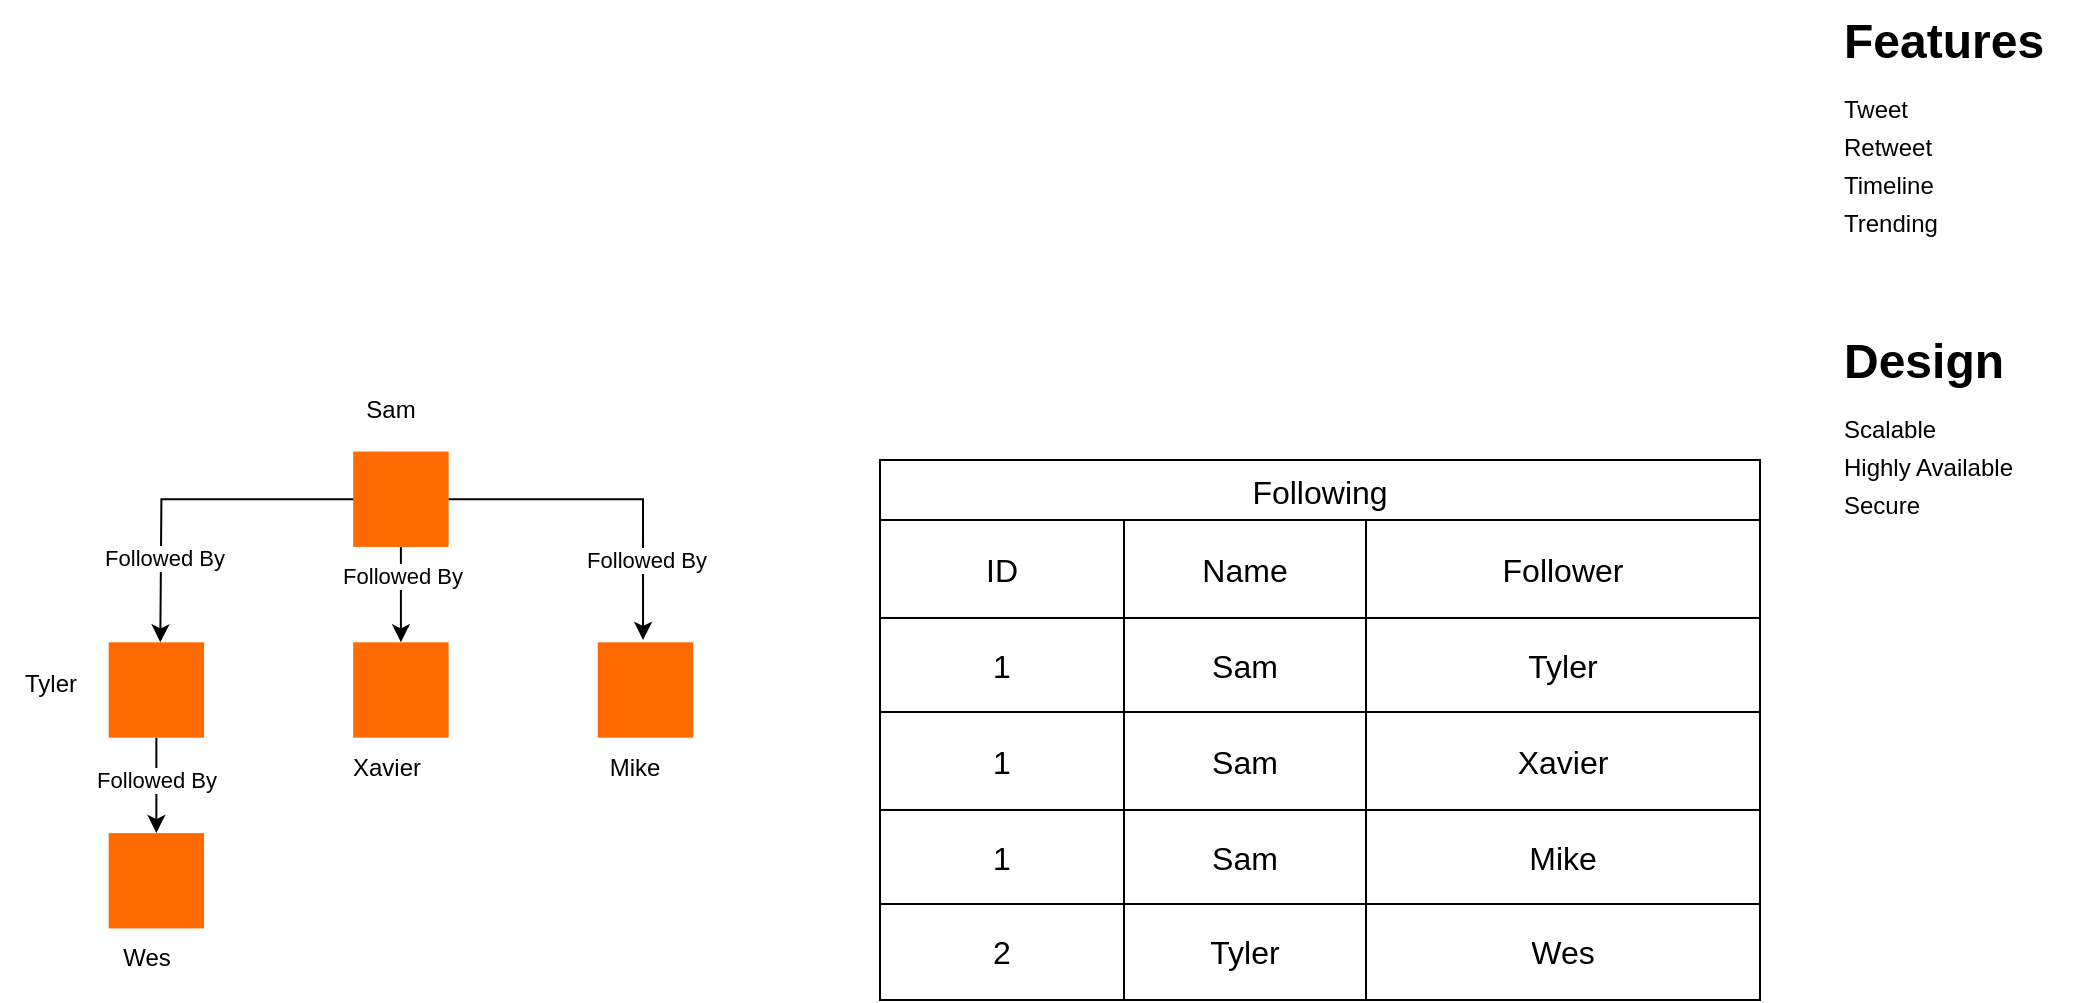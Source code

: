 <mxfile version="26.0.5" pages="2">
  <diagram name="High level DB Design" id="RmGVdxRnfCQR39WrUG9i">
    <mxGraphModel dx="1306" dy="825" grid="1" gridSize="10" guides="1" tooltips="1" connect="1" arrows="1" fold="1" page="1" pageScale="1" pageWidth="1169" pageHeight="827" math="0" shadow="0">
      <root>
        <mxCell id="oiQ0_gqd4U0N1efIKGI4-0" />
        <mxCell id="oiQ0_gqd4U0N1efIKGI4-1" parent="oiQ0_gqd4U0N1efIKGI4-0" />
        <mxCell id="oiQ0_gqd4U0N1efIKGI4-3" value="&lt;h1 style=&quot;margin-top: 0px;&quot;&gt;Features&lt;/h1&gt;&lt;p style=&quot;line-height: 60%;&quot;&gt;Tweet&lt;/p&gt;&lt;p style=&quot;line-height: 60%;&quot;&gt;Retweet&lt;/p&gt;&lt;p style=&quot;line-height: 60%;&quot;&gt;Timeline&lt;/p&gt;&lt;p style=&quot;line-height: 60%;&quot;&gt;Trending&lt;/p&gt;" style="text;html=1;whiteSpace=wrap;overflow=hidden;rounded=0;" vertex="1" parent="oiQ0_gqd4U0N1efIKGI4-1">
          <mxGeometry x="1000" y="80" width="120" height="130" as="geometry" />
        </mxCell>
        <mxCell id="oiQ0_gqd4U0N1efIKGI4-4" value="&lt;h1 style=&quot;margin-top: 0px;&quot;&gt;Design&lt;/h1&gt;&lt;p style=&quot;line-height: 60%;&quot;&gt;Scalable&lt;/p&gt;&lt;p style=&quot;line-height: 60%;&quot;&gt;Highly Available&lt;/p&gt;&lt;p style=&quot;line-height: 60%;&quot;&gt;Secure&lt;/p&gt;" style="text;html=1;whiteSpace=wrap;overflow=hidden;rounded=0;" vertex="1" parent="oiQ0_gqd4U0N1efIKGI4-1">
          <mxGeometry x="1000" y="240" width="120" height="110" as="geometry" />
        </mxCell>
        <mxCell id="dqa7MHS_ln3p2IjRHM0n-13" value="Following" style="shape=table;startSize=30;container=1;collapsible=0;childLayout=tableLayout;strokeColor=default;fontSize=16;" vertex="1" parent="oiQ0_gqd4U0N1efIKGI4-1">
          <mxGeometry x="520" y="310" width="440" height="270" as="geometry" />
        </mxCell>
        <mxCell id="dqa7MHS_ln3p2IjRHM0n-14" value="" style="shape=tableRow;horizontal=0;startSize=0;swimlaneHead=0;swimlaneBody=0;strokeColor=inherit;top=0;left=0;bottom=0;right=0;collapsible=0;dropTarget=0;fillColor=none;points=[[0,0.5],[1,0.5]];portConstraint=eastwest;fontSize=16;" vertex="1" parent="dqa7MHS_ln3p2IjRHM0n-13">
          <mxGeometry y="30" width="440" height="49" as="geometry" />
        </mxCell>
        <mxCell id="dqa7MHS_ln3p2IjRHM0n-15" value="ID" style="shape=partialRectangle;html=1;whiteSpace=wrap;connectable=0;strokeColor=inherit;overflow=hidden;fillColor=none;top=0;left=0;bottom=0;right=0;pointerEvents=1;fontSize=16;" vertex="1" parent="dqa7MHS_ln3p2IjRHM0n-14">
          <mxGeometry width="122" height="49" as="geometry">
            <mxRectangle width="122" height="49" as="alternateBounds" />
          </mxGeometry>
        </mxCell>
        <mxCell id="dqa7MHS_ln3p2IjRHM0n-16" value="Name" style="shape=partialRectangle;html=1;whiteSpace=wrap;connectable=0;strokeColor=inherit;overflow=hidden;fillColor=none;top=0;left=0;bottom=0;right=0;pointerEvents=1;fontSize=16;" vertex="1" parent="dqa7MHS_ln3p2IjRHM0n-14">
          <mxGeometry x="122" width="121" height="49" as="geometry">
            <mxRectangle width="121" height="49" as="alternateBounds" />
          </mxGeometry>
        </mxCell>
        <mxCell id="dqa7MHS_ln3p2IjRHM0n-17" value="Follower" style="shape=partialRectangle;html=1;whiteSpace=wrap;connectable=0;strokeColor=inherit;overflow=hidden;fillColor=none;top=0;left=0;bottom=0;right=0;pointerEvents=1;fontSize=16;" vertex="1" parent="dqa7MHS_ln3p2IjRHM0n-14">
          <mxGeometry x="243" width="197" height="49" as="geometry">
            <mxRectangle width="197" height="49" as="alternateBounds" />
          </mxGeometry>
        </mxCell>
        <mxCell id="dqa7MHS_ln3p2IjRHM0n-18" value="" style="shape=tableRow;horizontal=0;startSize=0;swimlaneHead=0;swimlaneBody=0;strokeColor=inherit;top=0;left=0;bottom=0;right=0;collapsible=0;dropTarget=0;fillColor=none;points=[[0,0.5],[1,0.5]];portConstraint=eastwest;fontSize=16;" vertex="1" parent="dqa7MHS_ln3p2IjRHM0n-13">
          <mxGeometry y="79" width="440" height="47" as="geometry" />
        </mxCell>
        <mxCell id="dqa7MHS_ln3p2IjRHM0n-19" value="1" style="shape=partialRectangle;html=1;whiteSpace=wrap;connectable=0;strokeColor=inherit;overflow=hidden;fillColor=none;top=0;left=0;bottom=0;right=0;pointerEvents=1;fontSize=16;" vertex="1" parent="dqa7MHS_ln3p2IjRHM0n-18">
          <mxGeometry width="122" height="47" as="geometry">
            <mxRectangle width="122" height="47" as="alternateBounds" />
          </mxGeometry>
        </mxCell>
        <mxCell id="dqa7MHS_ln3p2IjRHM0n-20" value="Sam" style="shape=partialRectangle;html=1;whiteSpace=wrap;connectable=0;strokeColor=inherit;overflow=hidden;fillColor=none;top=0;left=0;bottom=0;right=0;pointerEvents=1;fontSize=16;" vertex="1" parent="dqa7MHS_ln3p2IjRHM0n-18">
          <mxGeometry x="122" width="121" height="47" as="geometry">
            <mxRectangle width="121" height="47" as="alternateBounds" />
          </mxGeometry>
        </mxCell>
        <mxCell id="dqa7MHS_ln3p2IjRHM0n-21" value="Tyler" style="shape=partialRectangle;html=1;whiteSpace=wrap;connectable=0;strokeColor=inherit;overflow=hidden;fillColor=none;top=0;left=0;bottom=0;right=0;pointerEvents=1;fontSize=16;" vertex="1" parent="dqa7MHS_ln3p2IjRHM0n-18">
          <mxGeometry x="243" width="197" height="47" as="geometry">
            <mxRectangle width="197" height="47" as="alternateBounds" />
          </mxGeometry>
        </mxCell>
        <mxCell id="dqa7MHS_ln3p2IjRHM0n-22" value="" style="shape=tableRow;horizontal=0;startSize=0;swimlaneHead=0;swimlaneBody=0;strokeColor=inherit;top=0;left=0;bottom=0;right=0;collapsible=0;dropTarget=0;fillColor=none;points=[[0,0.5],[1,0.5]];portConstraint=eastwest;fontSize=16;" vertex="1" parent="dqa7MHS_ln3p2IjRHM0n-13">
          <mxGeometry y="126" width="440" height="49" as="geometry" />
        </mxCell>
        <mxCell id="dqa7MHS_ln3p2IjRHM0n-23" value="1" style="shape=partialRectangle;html=1;whiteSpace=wrap;connectable=0;strokeColor=inherit;overflow=hidden;fillColor=none;top=0;left=0;bottom=0;right=0;pointerEvents=1;fontSize=16;" vertex="1" parent="dqa7MHS_ln3p2IjRHM0n-22">
          <mxGeometry width="122" height="49" as="geometry">
            <mxRectangle width="122" height="49" as="alternateBounds" />
          </mxGeometry>
        </mxCell>
        <mxCell id="dqa7MHS_ln3p2IjRHM0n-24" value="Sam" style="shape=partialRectangle;html=1;whiteSpace=wrap;connectable=0;strokeColor=inherit;overflow=hidden;fillColor=none;top=0;left=0;bottom=0;right=0;pointerEvents=1;fontSize=16;" vertex="1" parent="dqa7MHS_ln3p2IjRHM0n-22">
          <mxGeometry x="122" width="121" height="49" as="geometry">
            <mxRectangle width="121" height="49" as="alternateBounds" />
          </mxGeometry>
        </mxCell>
        <mxCell id="dqa7MHS_ln3p2IjRHM0n-25" value="Xavier" style="shape=partialRectangle;html=1;whiteSpace=wrap;connectable=0;strokeColor=inherit;overflow=hidden;fillColor=none;top=0;left=0;bottom=0;right=0;pointerEvents=1;fontSize=16;" vertex="1" parent="dqa7MHS_ln3p2IjRHM0n-22">
          <mxGeometry x="243" width="197" height="49" as="geometry">
            <mxRectangle width="197" height="49" as="alternateBounds" />
          </mxGeometry>
        </mxCell>
        <mxCell id="dqa7MHS_ln3p2IjRHM0n-26" value="" style="shape=tableRow;horizontal=0;startSize=0;swimlaneHead=0;swimlaneBody=0;strokeColor=inherit;top=0;left=0;bottom=0;right=0;collapsible=0;dropTarget=0;fillColor=none;points=[[0,0.5],[1,0.5]];portConstraint=eastwest;fontSize=16;" vertex="1" parent="dqa7MHS_ln3p2IjRHM0n-13">
          <mxGeometry y="175" width="440" height="47" as="geometry" />
        </mxCell>
        <mxCell id="dqa7MHS_ln3p2IjRHM0n-27" value="1" style="shape=partialRectangle;html=1;whiteSpace=wrap;connectable=0;strokeColor=inherit;overflow=hidden;fillColor=none;top=0;left=0;bottom=0;right=0;pointerEvents=1;fontSize=16;" vertex="1" parent="dqa7MHS_ln3p2IjRHM0n-26">
          <mxGeometry width="122" height="47" as="geometry">
            <mxRectangle width="122" height="47" as="alternateBounds" />
          </mxGeometry>
        </mxCell>
        <mxCell id="dqa7MHS_ln3p2IjRHM0n-28" value="Sam" style="shape=partialRectangle;html=1;whiteSpace=wrap;connectable=0;strokeColor=inherit;overflow=hidden;fillColor=none;top=0;left=0;bottom=0;right=0;pointerEvents=1;fontSize=16;" vertex="1" parent="dqa7MHS_ln3p2IjRHM0n-26">
          <mxGeometry x="122" width="121" height="47" as="geometry">
            <mxRectangle width="121" height="47" as="alternateBounds" />
          </mxGeometry>
        </mxCell>
        <mxCell id="dqa7MHS_ln3p2IjRHM0n-29" value="Mike" style="shape=partialRectangle;html=1;whiteSpace=wrap;connectable=0;strokeColor=inherit;overflow=hidden;fillColor=none;top=0;left=0;bottom=0;right=0;pointerEvents=1;fontSize=16;" vertex="1" parent="dqa7MHS_ln3p2IjRHM0n-26">
          <mxGeometry x="243" width="197" height="47" as="geometry">
            <mxRectangle width="197" height="47" as="alternateBounds" />
          </mxGeometry>
        </mxCell>
        <mxCell id="dqa7MHS_ln3p2IjRHM0n-30" value="" style="shape=tableRow;horizontal=0;startSize=0;swimlaneHead=0;swimlaneBody=0;strokeColor=inherit;top=0;left=0;bottom=0;right=0;collapsible=0;dropTarget=0;fillColor=none;points=[[0,0.5],[1,0.5]];portConstraint=eastwest;fontSize=16;" vertex="1" parent="dqa7MHS_ln3p2IjRHM0n-13">
          <mxGeometry y="222" width="440" height="48" as="geometry" />
        </mxCell>
        <mxCell id="dqa7MHS_ln3p2IjRHM0n-31" value="2" style="shape=partialRectangle;html=1;whiteSpace=wrap;connectable=0;strokeColor=inherit;overflow=hidden;fillColor=none;top=0;left=0;bottom=0;right=0;pointerEvents=1;fontSize=16;" vertex="1" parent="dqa7MHS_ln3p2IjRHM0n-30">
          <mxGeometry width="122" height="48" as="geometry">
            <mxRectangle width="122" height="48" as="alternateBounds" />
          </mxGeometry>
        </mxCell>
        <mxCell id="dqa7MHS_ln3p2IjRHM0n-32" value="Tyler" style="shape=partialRectangle;html=1;whiteSpace=wrap;connectable=0;strokeColor=inherit;overflow=hidden;fillColor=none;top=0;left=0;bottom=0;right=0;pointerEvents=1;fontSize=16;" vertex="1" parent="dqa7MHS_ln3p2IjRHM0n-30">
          <mxGeometry x="122" width="121" height="48" as="geometry">
            <mxRectangle width="121" height="48" as="alternateBounds" />
          </mxGeometry>
        </mxCell>
        <mxCell id="dqa7MHS_ln3p2IjRHM0n-33" value="Wes" style="shape=partialRectangle;html=1;whiteSpace=wrap;connectable=0;strokeColor=inherit;overflow=hidden;fillColor=none;top=0;left=0;bottom=0;right=0;pointerEvents=1;fontSize=16;" vertex="1" parent="dqa7MHS_ln3p2IjRHM0n-30">
          <mxGeometry x="243" width="197" height="48" as="geometry">
            <mxRectangle width="197" height="48" as="alternateBounds" />
          </mxGeometry>
        </mxCell>
        <mxCell id="fmIo-7R_m_jIhWbW799s-0" value="" style="group" vertex="1" connectable="0" parent="oiQ0_gqd4U0N1efIKGI4-1">
          <mxGeometry x="80" y="270" width="360" height="310" as="geometry" />
        </mxCell>
        <mxCell id="oiQ0_gqd4U0N1efIKGI4-14" value="" style="edgeStyle=orthogonalEdgeStyle;rounded=0;orthogonalLoop=1;jettySize=auto;html=1;" edge="1" parent="fmIo-7R_m_jIhWbW799s-0" source="oiQ0_gqd4U0N1efIKGI4-16" target="oiQ0_gqd4U0N1efIKGI4-22">
          <mxGeometry relative="1" as="geometry" />
        </mxCell>
        <mxCell id="oiQ0_gqd4U0N1efIKGI4-15" value="Followed By" style="edgeLabel;html=1;align=center;verticalAlign=middle;resizable=0;points=[];" vertex="1" connectable="0" parent="oiQ0_gqd4U0N1efIKGI4-14">
          <mxGeometry x="-0.4" relative="1" as="geometry">
            <mxPoint as="offset" />
          </mxGeometry>
        </mxCell>
        <mxCell id="oiQ0_gqd4U0N1efIKGI4-16" value="" style="points=[];aspect=fixed;html=1;align=center;shadow=0;dashed=0;fillColor=#FF6A00;strokeColor=none;shape=mxgraph.alibaba_cloud.user;" vertex="1" parent="fmIo-7R_m_jIhWbW799s-0">
          <mxGeometry x="176.604" y="35.769" width="47.692" height="47.692" as="geometry" />
        </mxCell>
        <mxCell id="oiQ0_gqd4U0N1efIKGI4-17" value="" style="points=[];aspect=fixed;html=1;align=center;shadow=0;dashed=0;fillColor=#FF6A00;strokeColor=none;shape=mxgraph.alibaba_cloud.user;" vertex="1" parent="fmIo-7R_m_jIhWbW799s-0">
          <mxGeometry x="298.868" y="131.154" width="47.692" height="47.692" as="geometry" />
        </mxCell>
        <mxCell id="oiQ0_gqd4U0N1efIKGI4-18" value="" style="points=[];aspect=fixed;html=1;align=center;shadow=0;dashed=0;fillColor=#FF6A00;strokeColor=none;shape=mxgraph.alibaba_cloud.user;" vertex="1" parent="fmIo-7R_m_jIhWbW799s-0">
          <mxGeometry x="54.34" y="226.538" width="47.692" height="47.692" as="geometry" />
        </mxCell>
        <mxCell id="oiQ0_gqd4U0N1efIKGI4-19" value="" style="edgeStyle=orthogonalEdgeStyle;rounded=0;orthogonalLoop=1;jettySize=auto;html=1;" edge="1" parent="fmIo-7R_m_jIhWbW799s-0" source="oiQ0_gqd4U0N1efIKGI4-21" target="oiQ0_gqd4U0N1efIKGI4-18">
          <mxGeometry relative="1" as="geometry" />
        </mxCell>
        <mxCell id="oiQ0_gqd4U0N1efIKGI4-20" value="Followed By" style="edgeLabel;html=1;align=center;verticalAlign=middle;resizable=0;points=[];" vertex="1" connectable="0" parent="oiQ0_gqd4U0N1efIKGI4-19">
          <mxGeometry x="-0.15" relative="1" as="geometry">
            <mxPoint as="offset" />
          </mxGeometry>
        </mxCell>
        <mxCell id="oiQ0_gqd4U0N1efIKGI4-21" value="" style="points=[];aspect=fixed;html=1;align=center;shadow=0;dashed=0;fillColor=#FF6A00;strokeColor=none;shape=mxgraph.alibaba_cloud.user;" vertex="1" parent="fmIo-7R_m_jIhWbW799s-0">
          <mxGeometry x="54.34" y="131.154" width="47.692" height="47.692" as="geometry" />
        </mxCell>
        <mxCell id="oiQ0_gqd4U0N1efIKGI4-22" value="" style="points=[];aspect=fixed;html=1;align=center;shadow=0;dashed=0;fillColor=#FF6A00;strokeColor=none;shape=mxgraph.alibaba_cloud.user;" vertex="1" parent="fmIo-7R_m_jIhWbW799s-0">
          <mxGeometry x="176.604" y="131.154" width="47.692" height="47.692" as="geometry" />
        </mxCell>
        <mxCell id="oiQ0_gqd4U0N1efIKGI4-23" style="edgeStyle=orthogonalEdgeStyle;rounded=0;orthogonalLoop=1;jettySize=auto;html=1;" edge="1" parent="fmIo-7R_m_jIhWbW799s-0" source="oiQ0_gqd4U0N1efIKGI4-16">
          <mxGeometry relative="1" as="geometry">
            <mxPoint x="80.151" y="131.154" as="targetPoint" />
          </mxGeometry>
        </mxCell>
        <mxCell id="oiQ0_gqd4U0N1efIKGI4-24" value="Followed By" style="edgeLabel;html=1;align=center;verticalAlign=middle;resizable=0;points=[];" vertex="1" connectable="0" parent="oiQ0_gqd4U0N1efIKGI4-23">
          <mxGeometry x="0.341" y="1" relative="1" as="geometry">
            <mxPoint y="13" as="offset" />
          </mxGeometry>
        </mxCell>
        <mxCell id="oiQ0_gqd4U0N1efIKGI4-25" style="edgeStyle=orthogonalEdgeStyle;rounded=0;orthogonalLoop=1;jettySize=auto;html=1;entryX=0.475;entryY=-0.025;entryDx=0;entryDy=0;entryPerimeter=0;" edge="1" parent="fmIo-7R_m_jIhWbW799s-0" source="oiQ0_gqd4U0N1efIKGI4-16" target="oiQ0_gqd4U0N1efIKGI4-17">
          <mxGeometry relative="1" as="geometry" />
        </mxCell>
        <mxCell id="oiQ0_gqd4U0N1efIKGI4-26" value="Followed By" style="edgeLabel;html=1;align=center;verticalAlign=middle;resizable=0;points=[];" vertex="1" connectable="0" parent="oiQ0_gqd4U0N1efIKGI4-25">
          <mxGeometry x="0.438" relative="1" as="geometry">
            <mxPoint x="1" y="7" as="offset" />
          </mxGeometry>
        </mxCell>
        <mxCell id="oiQ0_gqd4U0N1efIKGI4-27" value="Sam" style="text;html=1;align=center;verticalAlign=middle;resizable=0;points=[];autosize=1;strokeColor=none;fillColor=none;" vertex="1" parent="fmIo-7R_m_jIhWbW799s-0">
          <mxGeometry x="169.811" width="50" height="30" as="geometry" />
        </mxCell>
        <mxCell id="oiQ0_gqd4U0N1efIKGI4-28" value="Mike" style="text;html=1;align=center;verticalAlign=middle;resizable=0;points=[];autosize=1;strokeColor=none;fillColor=none;" vertex="1" parent="fmIo-7R_m_jIhWbW799s-0">
          <mxGeometry x="292.075" y="178.846" width="50" height="30" as="geometry" />
        </mxCell>
        <mxCell id="oiQ0_gqd4U0N1efIKGI4-29" value="Xavier" style="text;html=1;align=center;verticalAlign=middle;resizable=0;points=[];autosize=1;strokeColor=none;fillColor=none;" vertex="1" parent="fmIo-7R_m_jIhWbW799s-0">
          <mxGeometry x="163.019" y="178.846" width="60" height="30" as="geometry" />
        </mxCell>
        <mxCell id="oiQ0_gqd4U0N1efIKGI4-30" value="Tyler" style="text;html=1;align=center;verticalAlign=middle;resizable=0;points=[];autosize=1;strokeColor=none;fillColor=none;" vertex="1" parent="fmIo-7R_m_jIhWbW799s-0">
          <mxGeometry y="137.115" width="50" height="30" as="geometry" />
        </mxCell>
        <mxCell id="oiQ0_gqd4U0N1efIKGI4-31" value="Wes" style="text;html=1;align=center;verticalAlign=middle;resizable=0;points=[];autosize=1;strokeColor=none;fillColor=none;" vertex="1" parent="fmIo-7R_m_jIhWbW799s-0">
          <mxGeometry x="47.547" y="274.231" width="50" height="30" as="geometry" />
        </mxCell>
      </root>
    </mxGraphModel>
  </diagram>
  <diagram name="Architecture" id="ZX72CxPNihqaZrLFioal">
    <mxGraphModel dx="1306" dy="825" grid="1" gridSize="10" guides="1" tooltips="1" connect="1" arrows="1" fold="1" page="1" pageScale="1" pageWidth="1169" pageHeight="827" math="0" shadow="0">
      <root>
        <mxCell id="0" />
        <mxCell id="1" parent="0" />
        <mxCell id="Kt5064PdepQr5R5rHAA1-1" value="" style="html=1;verticalLabelPosition=bottom;align=center;labelBackgroundColor=#ffffff;verticalAlign=top;strokeWidth=2;strokeColor=#0080F0;shadow=0;dashed=0;shape=mxgraph.ios7.icons.smartphone;" vertex="1" parent="1">
          <mxGeometry x="40" y="399" width="20" height="30" as="geometry" />
        </mxCell>
        <mxCell id="Kt5064PdepQr5R5rHAA1-2" value="&lt;h1 style=&quot;margin-top: 0px;&quot;&gt;Features&lt;/h1&gt;&lt;p style=&quot;line-height: 60%;&quot;&gt;Tweet&lt;/p&gt;&lt;p style=&quot;line-height: 60%;&quot;&gt;Retweet&lt;/p&gt;&lt;p style=&quot;line-height: 60%;&quot;&gt;Timeline&lt;/p&gt;&lt;p style=&quot;line-height: 60%;&quot;&gt;Trending&lt;/p&gt;" style="text;html=1;whiteSpace=wrap;overflow=hidden;rounded=0;" vertex="1" parent="1">
          <mxGeometry x="1000" y="80" width="120" height="130" as="geometry" />
        </mxCell>
        <mxCell id="Kt5064PdepQr5R5rHAA1-3" value="&lt;h1 style=&quot;margin-top: 0px;&quot;&gt;Design&lt;/h1&gt;&lt;p style=&quot;line-height: 60%;&quot;&gt;Scalable&lt;/p&gt;&lt;p style=&quot;line-height: 60%;&quot;&gt;Highly Available&lt;/p&gt;&lt;p style=&quot;line-height: 60%;&quot;&gt;Secure&lt;/p&gt;" style="text;html=1;whiteSpace=wrap;overflow=hidden;rounded=0;" vertex="1" parent="1">
          <mxGeometry x="1000" y="240" width="120" height="110" as="geometry" />
        </mxCell>
        <mxCell id="Kt5064PdepQr5R5rHAA1-15" value="" style="edgeStyle=orthogonalEdgeStyle;rounded=0;orthogonalLoop=1;jettySize=auto;html=1;" edge="1" parent="1" source="Kt5064PdepQr5R5rHAA1-4" target="Kt5064PdepQr5R5rHAA1-14">
          <mxGeometry relative="1" as="geometry" />
        </mxCell>
        <mxCell id="Kt5064PdepQr5R5rHAA1-4" value="API Gateway" style="sketch=0;points=[[0,0,0],[0.25,0,0],[0.5,0,0],[0.75,0,0],[1,0,0],[0,1,0],[0.25,1,0],[0.5,1,0],[0.75,1,0],[1,1,0],[0,0.25,0],[0,0.5,0],[0,0.75,0],[1,0.25,0],[1,0.5,0],[1,0.75,0]];outlineConnect=0;fontColor=#232F3E;fillColor=#E7157B;strokeColor=#ffffff;dashed=0;verticalLabelPosition=bottom;verticalAlign=top;align=center;html=1;fontSize=12;fontStyle=0;aspect=fixed;shape=mxgraph.aws4.resourceIcon;resIcon=mxgraph.aws4.api_gateway;" vertex="1" parent="1">
          <mxGeometry x="170" y="389" width="50" height="50" as="geometry" />
        </mxCell>
        <mxCell id="Kt5064PdepQr5R5rHAA1-5" style="edgeStyle=orthogonalEdgeStyle;rounded=0;orthogonalLoop=1;jettySize=auto;html=1;entryX=0;entryY=0.5;entryDx=0;entryDy=0;entryPerimeter=0;" edge="1" parent="1" source="Kt5064PdepQr5R5rHAA1-1" target="Kt5064PdepQr5R5rHAA1-4">
          <mxGeometry relative="1" as="geometry" />
        </mxCell>
        <mxCell id="Kt5064PdepQr5R5rHAA1-10" value="Tweet/Retweet" style="edgeLabel;html=1;align=center;verticalAlign=middle;resizable=0;points=[];" vertex="1" connectable="0" parent="Kt5064PdepQr5R5rHAA1-5">
          <mxGeometry x="-0.229" relative="1" as="geometry">
            <mxPoint x="8" as="offset" />
          </mxGeometry>
        </mxCell>
        <mxCell id="Kt5064PdepQr5R5rHAA1-28" value="" style="edgeStyle=orthogonalEdgeStyle;rounded=0;orthogonalLoop=1;jettySize=auto;html=1;" edge="1" parent="1" source="Kt5064PdepQr5R5rHAA1-14">
          <mxGeometry relative="1" as="geometry">
            <mxPoint x="390" y="414" as="targetPoint" />
          </mxGeometry>
        </mxCell>
        <mxCell id="Kt5064PdepQr5R5rHAA1-14" value="Tweet Queue" style="sketch=0;points=[[0,0,0],[0.25,0,0],[0.5,0,0],[0.75,0,0],[1,0,0],[0,1,0],[0.25,1,0],[0.5,1,0],[0.75,1,0],[1,1,0],[0,0.25,0],[0,0.5,0],[0,0.75,0],[1,0.25,0],[1,0.5,0],[1,0.75,0]];outlineConnect=0;fontColor=#232F3E;fillColor=#E7157B;strokeColor=#ffffff;dashed=0;verticalLabelPosition=bottom;verticalAlign=top;align=center;html=1;fontSize=12;fontStyle=0;aspect=fixed;shape=mxgraph.aws4.resourceIcon;resIcon=mxgraph.aws4.sqs;" vertex="1" parent="1">
          <mxGeometry x="280" y="389" width="50" height="50" as="geometry" />
        </mxCell>
        <mxCell id="Kt5064PdepQr5R5rHAA1-32" style="edgeStyle=orthogonalEdgeStyle;rounded=0;orthogonalLoop=1;jettySize=auto;html=1;" edge="1" parent="1">
          <mxGeometry relative="1" as="geometry">
            <mxPoint x="500" y="414" as="targetPoint" />
            <mxPoint x="440" y="414" as="sourcePoint" />
          </mxGeometry>
        </mxCell>
        <mxCell id="3MMkOInjSpDXUvhqF3U--8" value="" style="edgeStyle=orthogonalEdgeStyle;rounded=0;orthogonalLoop=1;jettySize=auto;html=1;" edge="1" parent="1" source="Kt5064PdepQr5R5rHAA1-33" target="3MMkOInjSpDXUvhqF3U--7">
          <mxGeometry relative="1" as="geometry" />
        </mxCell>
        <mxCell id="3MMkOInjSpDXUvhqF3U--21" value="Tweet Stream" style="edgeLabel;html=1;align=center;verticalAlign=middle;resizable=0;points=[];" vertex="1" connectable="0" parent="3MMkOInjSpDXUvhqF3U--8">
          <mxGeometry x="0.136" y="-1" relative="1" as="geometry">
            <mxPoint as="offset" />
          </mxGeometry>
        </mxCell>
        <mxCell id="3MMkOInjSpDXUvhqF3U--17" value="" style="edgeStyle=orthogonalEdgeStyle;rounded=0;orthogonalLoop=1;jettySize=auto;html=1;" edge="1" parent="1" source="Kt5064PdepQr5R5rHAA1-33" target="3MMkOInjSpDXUvhqF3U--16">
          <mxGeometry relative="1" as="geometry" />
        </mxCell>
        <mxCell id="3MMkOInjSpDXUvhqF3U--22" value="Follower Timeline Processing" style="edgeLabel;html=1;align=center;verticalAlign=middle;resizable=0;points=[];" vertex="1" connectable="0" parent="3MMkOInjSpDXUvhqF3U--17">
          <mxGeometry x="-0.038" y="1" relative="1" as="geometry">
            <mxPoint as="offset" />
          </mxGeometry>
        </mxCell>
        <mxCell id="Kt5064PdepQr5R5rHAA1-33" value="EC2 Autoscale" style="sketch=0;points=[[0,0,0],[0.25,0,0],[0.5,0,0],[0.75,0,0],[1,0,0],[0,1,0],[0.25,1,0],[0.5,1,0],[0.75,1,0],[1,1,0],[0,0.25,0],[0,0.5,0],[0,0.75,0],[1,0.25,0],[1,0.5,0],[1,0.75,0]];outlineConnect=0;fontColor=#232F3E;fillColor=#ED7100;strokeColor=#ffffff;dashed=0;verticalLabelPosition=bottom;verticalAlign=top;align=center;html=1;fontSize=12;fontStyle=0;aspect=fixed;shape=mxgraph.aws4.resourceIcon;resIcon=mxgraph.aws4.auto_scaling2;" vertex="1" parent="1">
          <mxGeometry x="390" y="389" width="50" height="50" as="geometry" />
        </mxCell>
        <mxCell id="Kt5064PdepQr5R5rHAA1-55" value="" style="points=[];aspect=fixed;html=1;align=center;shadow=0;dashed=0;fillColor=#FF6A00;strokeColor=none;shape=mxgraph.alibaba_cloud.user;" vertex="1" parent="1">
          <mxGeometry x="30" y="349" width="40" height="40" as="geometry" />
        </mxCell>
        <mxCell id="Kt5064PdepQr5R5rHAA1-56" value="Sam" style="text;html=1;align=center;verticalAlign=middle;resizable=0;points=[];autosize=1;strokeColor=none;fillColor=none;" vertex="1" parent="1">
          <mxGeometry x="25" y="319" width="50" height="30" as="geometry" />
        </mxCell>
        <mxCell id="3MMkOInjSpDXUvhqF3U--1" value="DynamoDB (MultiAZ)" style="outlineConnect=0;dashed=0;verticalLabelPosition=bottom;verticalAlign=top;align=center;html=1;shape=mxgraph.aws3.dynamo_db;fillColor=#2E73B8;gradientColor=none;" vertex="1" parent="1">
          <mxGeometry x="500" y="380" width="60" height="67" as="geometry" />
        </mxCell>
        <mxCell id="3MMkOInjSpDXUvhqF3U--10" value="" style="edgeStyle=orthogonalEdgeStyle;rounded=0;orthogonalLoop=1;jettySize=auto;html=1;" edge="1" parent="1" source="3MMkOInjSpDXUvhqF3U--7" target="3MMkOInjSpDXUvhqF3U--9">
          <mxGeometry relative="1" as="geometry" />
        </mxCell>
        <mxCell id="3MMkOInjSpDXUvhqF3U--12" value="" style="edgeStyle=orthogonalEdgeStyle;rounded=0;orthogonalLoop=1;jettySize=auto;html=1;" edge="1" parent="1" source="3MMkOInjSpDXUvhqF3U--7" target="3MMkOInjSpDXUvhqF3U--11">
          <mxGeometry relative="1" as="geometry" />
        </mxCell>
        <mxCell id="3MMkOInjSpDXUvhqF3U--7" value="Kinesis Stream" style="sketch=0;points=[[0,0,0],[0.25,0,0],[0.5,0,0],[0.75,0,0],[1,0,0],[0,1,0],[0.25,1,0],[0.5,1,0],[0.75,1,0],[1,1,0],[0,0.25,0],[0,0.5,0],[0,0.75,0],[1,0.25,0],[1,0.5,0],[1,0.75,0]];outlineConnect=0;fontColor=#232F3E;fillColor=#8C4FFF;strokeColor=#ffffff;dashed=0;verticalLabelPosition=bottom;verticalAlign=top;align=center;html=1;fontSize=12;fontStyle=0;aspect=fixed;shape=mxgraph.aws4.resourceIcon;resIcon=mxgraph.aws4.kinesis;" vertex="1" parent="1">
          <mxGeometry x="390" y="520" width="50" height="50" as="geometry" />
        </mxCell>
        <mxCell id="3MMkOInjSpDXUvhqF3U--9" value="Trending" style="sketch=0;points=[[0,0,0],[0.25,0,0],[0.5,0,0],[0.75,0,0],[1,0,0],[0,1,0],[0.25,1,0],[0.5,1,0],[0.75,1,0],[1,1,0],[0,0.25,0],[0,0.5,0],[0,0.75,0],[1,0.25,0],[1,0.5,0],[1,0.75,0]];outlineConnect=0;fontColor=#232F3E;fillColor=#8C4FFF;strokeColor=#ffffff;dashed=0;verticalLabelPosition=bottom;verticalAlign=top;align=center;html=1;fontSize=12;fontStyle=0;aspect=fixed;shape=mxgraph.aws4.resourceIcon;resIcon=mxgraph.aws4.kinesis_data_analytics;" vertex="1" parent="1">
          <mxGeometry x="280" y="520" width="50" height="50" as="geometry" />
        </mxCell>
        <mxCell id="3MMkOInjSpDXUvhqF3U--14" value="" style="edgeStyle=orthogonalEdgeStyle;rounded=0;orthogonalLoop=1;jettySize=auto;html=1;" edge="1" parent="1" source="3MMkOInjSpDXUvhqF3U--11" target="3MMkOInjSpDXUvhqF3U--13">
          <mxGeometry relative="1" as="geometry" />
        </mxCell>
        <mxCell id="3MMkOInjSpDXUvhqF3U--11" value="Firehose" style="sketch=0;points=[[0,0,0],[0.25,0,0],[0.5,0,0],[0.75,0,0],[1,0,0],[0,1,0],[0.25,1,0],[0.5,1,0],[0.75,1,0],[1,1,0],[0,0.25,0],[0,0.5,0],[0,0.75,0],[1,0.25,0],[1,0.5,0],[1,0.75,0]];outlineConnect=0;fontColor=#232F3E;fillColor=#8C4FFF;strokeColor=#ffffff;dashed=0;verticalLabelPosition=bottom;verticalAlign=top;align=center;html=1;fontSize=12;fontStyle=0;aspect=fixed;shape=mxgraph.aws4.resourceIcon;resIcon=mxgraph.aws4.kinesis_data_firehose;" vertex="1" parent="1">
          <mxGeometry x="505" y="520" width="50" height="50" as="geometry" />
        </mxCell>
        <mxCell id="3MMkOInjSpDXUvhqF3U--13" value="S3 Bucket" style="sketch=0;points=[[0,0,0],[0.25,0,0],[0.5,0,0],[0.75,0,0],[1,0,0],[0,1,0],[0.25,1,0],[0.5,1,0],[0.75,1,0],[1,1,0],[0,0.25,0],[0,0.5,0],[0,0.75,0],[1,0.25,0],[1,0.5,0],[1,0.75,0]];outlineConnect=0;fontColor=#232F3E;fillColor=#7AA116;strokeColor=#ffffff;dashed=0;verticalLabelPosition=bottom;verticalAlign=top;align=center;html=1;fontSize=12;fontStyle=0;aspect=fixed;shape=mxgraph.aws4.resourceIcon;resIcon=mxgraph.aws4.s3;" vertex="1" parent="1">
          <mxGeometry x="620" y="520" width="50" height="50" as="geometry" />
        </mxCell>
        <mxCell id="3MMkOInjSpDXUvhqF3U--19" value="" style="edgeStyle=orthogonalEdgeStyle;rounded=0;orthogonalLoop=1;jettySize=auto;html=1;" edge="1" parent="1" source="3MMkOInjSpDXUvhqF3U--16" target="3MMkOInjSpDXUvhqF3U--18">
          <mxGeometry relative="1" as="geometry" />
        </mxCell>
        <mxCell id="3MMkOInjSpDXUvhqF3U--16" value="Timeline Queue" style="sketch=0;points=[[0,0,0],[0.25,0,0],[0.5,0,0],[0.75,0,0],[1,0,0],[0,1,0],[0.25,1,0],[0.5,1,0],[0.75,1,0],[1,1,0],[0,0.25,0],[0,0.5,0],[0,0.75,0],[1,0.25,0],[1,0.5,0],[1,0.75,0]];outlineConnect=0;fontColor=#232F3E;fillColor=#E7157B;strokeColor=#ffffff;dashed=0;verticalLabelPosition=top;verticalAlign=bottom;align=center;html=1;fontSize=12;fontStyle=0;aspect=fixed;shape=mxgraph.aws4.resourceIcon;resIcon=mxgraph.aws4.sqs;labelPosition=center;" vertex="1" parent="1">
          <mxGeometry x="390" y="260" width="50" height="50" as="geometry" />
        </mxCell>
        <mxCell id="3MMkOInjSpDXUvhqF3U--20" value="" style="edgeStyle=orthogonalEdgeStyle;rounded=0;orthogonalLoop=1;jettySize=auto;html=1;" edge="1" parent="1" source="3MMkOInjSpDXUvhqF3U--18" target="3MMkOInjSpDXUvhqF3U--1">
          <mxGeometry relative="1" as="geometry" />
        </mxCell>
        <mxCell id="3MMkOInjSpDXUvhqF3U--18" value="EC2 Autoscale" style="sketch=0;points=[[0,0,0],[0.25,0,0],[0.5,0,0],[0.75,0,0],[1,0,0],[0,1,0],[0.25,1,0],[0.5,1,0],[0.75,1,0],[1,1,0],[0,0.25,0],[0,0.5,0],[0,0.75,0],[1,0.25,0],[1,0.5,0],[1,0.75,0]];outlineConnect=0;fontColor=#232F3E;fillColor=#ED7100;strokeColor=#ffffff;dashed=0;verticalLabelPosition=top;verticalAlign=bottom;align=center;html=1;fontSize=12;fontStyle=0;aspect=fixed;shape=mxgraph.aws4.resourceIcon;resIcon=mxgraph.aws4.auto_scaling2;labelPosition=center;" vertex="1" parent="1">
          <mxGeometry x="505" y="260" width="50" height="50" as="geometry" />
        </mxCell>
        <mxCell id="3MMkOInjSpDXUvhqF3U--23" value="" style="sketch=0;points=[[0,0,0],[0.25,0,0],[0.5,0,0],[0.75,0,0],[1,0,0],[0,1,0],[0.25,1,0],[0.5,1,0],[0.75,1,0],[1,1,0],[0,0.25,0],[0,0.5,0],[0,0.75,0],[1,0.25,0],[1,0.5,0],[1,0.75,0]];outlineConnect=0;fontColor=#232F3E;fillColor=#DD344C;strokeColor=#ffffff;dashed=0;verticalLabelPosition=bottom;verticalAlign=top;align=center;html=1;fontSize=12;fontStyle=0;aspect=fixed;shape=mxgraph.aws4.resourceIcon;resIcon=mxgraph.aws4.key_management_service;" vertex="1" parent="1">
          <mxGeometry x="560" y="380" width="30" height="30" as="geometry" />
        </mxCell>
        <mxCell id="3MMkOInjSpDXUvhqF3U--24" value="" style="sketch=0;points=[[0,0,0],[0.25,0,0],[0.5,0,0],[0.75,0,0],[1,0,0],[0,1,0],[0.25,1,0],[0.5,1,0],[0.75,1,0],[1,1,0],[0,0.25,0],[0,0.5,0],[0,0.75,0],[1,0.25,0],[1,0.5,0],[1,0.75,0]];outlineConnect=0;fontColor=#232F3E;fillColor=#DD344C;strokeColor=#ffffff;dashed=0;verticalLabelPosition=bottom;verticalAlign=top;align=center;html=1;fontSize=12;fontStyle=0;aspect=fixed;shape=mxgraph.aws4.resourceIcon;resIcon=mxgraph.aws4.key_management_service;" vertex="1" parent="1">
          <mxGeometry x="440" y="380" width="30" height="30" as="geometry" />
        </mxCell>
        <mxCell id="3MMkOInjSpDXUvhqF3U--25" value="" style="sketch=0;points=[[0,0,0],[0.25,0,0],[0.5,0,0],[0.75,0,0],[1,0,0],[0,1,0],[0.25,1,0],[0.5,1,0],[0.75,1,0],[1,1,0],[0,0.25,0],[0,0.5,0],[0,0.75,0],[1,0.25,0],[1,0.5,0],[1,0.75,0]];outlineConnect=0;fontColor=#232F3E;fillColor=#DD344C;strokeColor=#ffffff;dashed=0;verticalLabelPosition=bottom;verticalAlign=top;align=center;html=1;fontSize=12;fontStyle=0;aspect=fixed;shape=mxgraph.aws4.resourceIcon;resIcon=mxgraph.aws4.key_management_service;" vertex="1" parent="1">
          <mxGeometry x="330" y="380" width="30" height="30" as="geometry" />
        </mxCell>
        <mxCell id="3MMkOInjSpDXUvhqF3U--26" value="" style="sketch=0;points=[[0,0,0],[0.25,0,0],[0.5,0,0],[0.75,0,0],[1,0,0],[0,1,0],[0.25,1,0],[0.5,1,0],[0.75,1,0],[1,1,0],[0,0.25,0],[0,0.5,0],[0,0.75,0],[1,0.25,0],[1,0.5,0],[1,0.75,0]];outlineConnect=0;fontColor=#232F3E;fillColor=#DD344C;strokeColor=#ffffff;dashed=0;verticalLabelPosition=bottom;verticalAlign=top;align=center;html=1;fontSize=12;fontStyle=0;aspect=fixed;shape=mxgraph.aws4.resourceIcon;resIcon=mxgraph.aws4.key_management_service;" vertex="1" parent="1">
          <mxGeometry x="440" y="289" width="30" height="30" as="geometry" />
        </mxCell>
        <mxCell id="3MMkOInjSpDXUvhqF3U--27" value="" style="sketch=0;points=[[0,0,0],[0.25,0,0],[0.5,0,0],[0.75,0,0],[1,0,0],[0,1,0],[0.25,1,0],[0.5,1,0],[0.75,1,0],[1,1,0],[0,0.25,0],[0,0.5,0],[0,0.75,0],[1,0.25,0],[1,0.5,0],[1,0.75,0]];outlineConnect=0;fontColor=#232F3E;fillColor=#DD344C;strokeColor=#ffffff;dashed=0;verticalLabelPosition=bottom;verticalAlign=top;align=center;html=1;fontSize=12;fontStyle=0;aspect=fixed;shape=mxgraph.aws4.resourceIcon;resIcon=mxgraph.aws4.key_management_service;" vertex="1" parent="1">
          <mxGeometry x="555" y="289" width="30" height="30" as="geometry" />
        </mxCell>
        <mxCell id="3MMkOInjSpDXUvhqF3U--28" value="" style="sketch=0;points=[[0,0,0],[0.25,0,0],[0.5,0,0],[0.75,0,0],[1,0,0],[0,1,0],[0.25,1,0],[0.5,1,0],[0.75,1,0],[1,1,0],[0,0.25,0],[0,0.5,0],[0,0.75,0],[1,0.25,0],[1,0.5,0],[1,0.75,0]];outlineConnect=0;fontColor=#232F3E;fillColor=#DD344C;strokeColor=#ffffff;dashed=0;verticalLabelPosition=bottom;verticalAlign=top;align=center;html=1;fontSize=12;fontStyle=0;aspect=fixed;shape=mxgraph.aws4.resourceIcon;resIcon=mxgraph.aws4.key_management_service;" vertex="1" parent="1">
          <mxGeometry x="670" y="550" width="30" height="30" as="geometry" />
        </mxCell>
        <mxCell id="3MMkOInjSpDXUvhqF3U--29" value="" style="sketch=0;points=[[0,0,0],[0.25,0,0],[0.5,0,0],[0.75,0,0],[1,0,0],[0,1,0],[0.25,1,0],[0.5,1,0],[0.75,1,0],[1,1,0],[0,0.25,0],[0,0.5,0],[0,0.75,0],[1,0.25,0],[1,0.5,0],[1,0.75,0]];outlineConnect=0;fontColor=#232F3E;fillColor=#DD344C;strokeColor=#ffffff;dashed=0;verticalLabelPosition=bottom;verticalAlign=top;align=center;html=1;fontSize=12;fontStyle=0;aspect=fixed;shape=mxgraph.aws4.resourceIcon;resIcon=mxgraph.aws4.key_management_service;" vertex="1" parent="1">
          <mxGeometry x="440" y="550" width="30" height="30" as="geometry" />
        </mxCell>
        <mxCell id="3MMkOInjSpDXUvhqF3U--32" value="HTTPS/TLS" style="text;html=1;align=center;verticalAlign=middle;whiteSpace=wrap;rounded=0;" vertex="1" parent="1">
          <mxGeometry x="170" y="359" width="60" height="30" as="geometry" />
        </mxCell>
      </root>
    </mxGraphModel>
  </diagram>
</mxfile>

